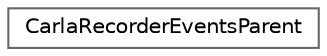 digraph "类继承关系图"
{
 // INTERACTIVE_SVG=YES
 // LATEX_PDF_SIZE
  bgcolor="transparent";
  edge [fontname=Helvetica,fontsize=10,labelfontname=Helvetica,labelfontsize=10];
  node [fontname=Helvetica,fontsize=10,shape=box,height=0.2,width=0.4];
  rankdir="LR";
  Node0 [id="Node000000",label="CarlaRecorderEventsParent",height=0.2,width=0.4,color="grey40", fillcolor="white", style="filled",URL="$dd/d35/classCarlaRecorderEventsParent.html",tooltip=" "];
}
